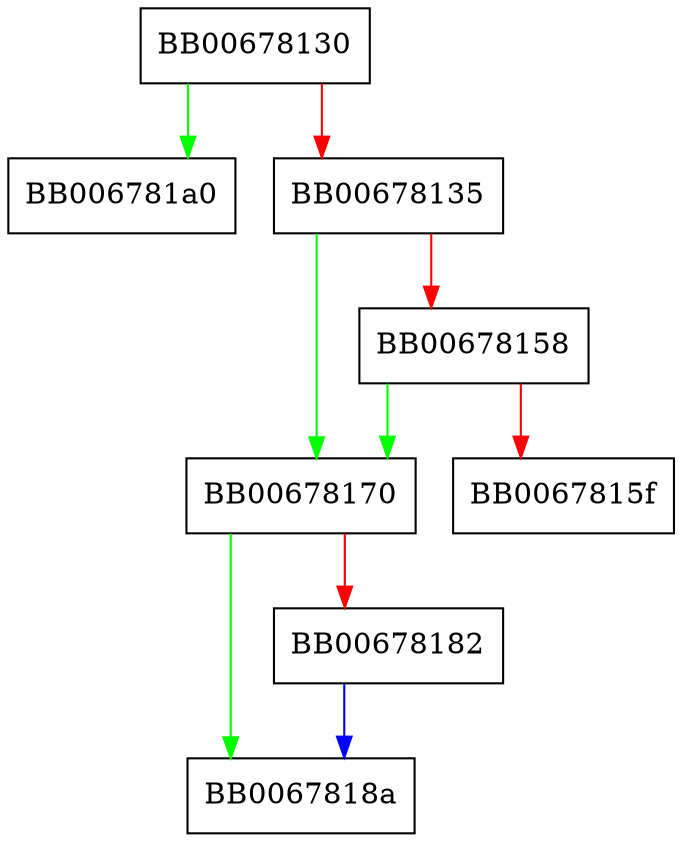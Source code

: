 digraph ossl_x509_set1_time {
  node [shape="box"];
  graph [splines=ortho];
  BB00678130 -> BB006781a0 [color="green"];
  BB00678130 -> BB00678135 [color="red"];
  BB00678135 -> BB00678170 [color="green"];
  BB00678135 -> BB00678158 [color="red"];
  BB00678158 -> BB00678170 [color="green"];
  BB00678158 -> BB0067815f [color="red"];
  BB00678170 -> BB0067818a [color="green"];
  BB00678170 -> BB00678182 [color="red"];
  BB00678182 -> BB0067818a [color="blue"];
}
